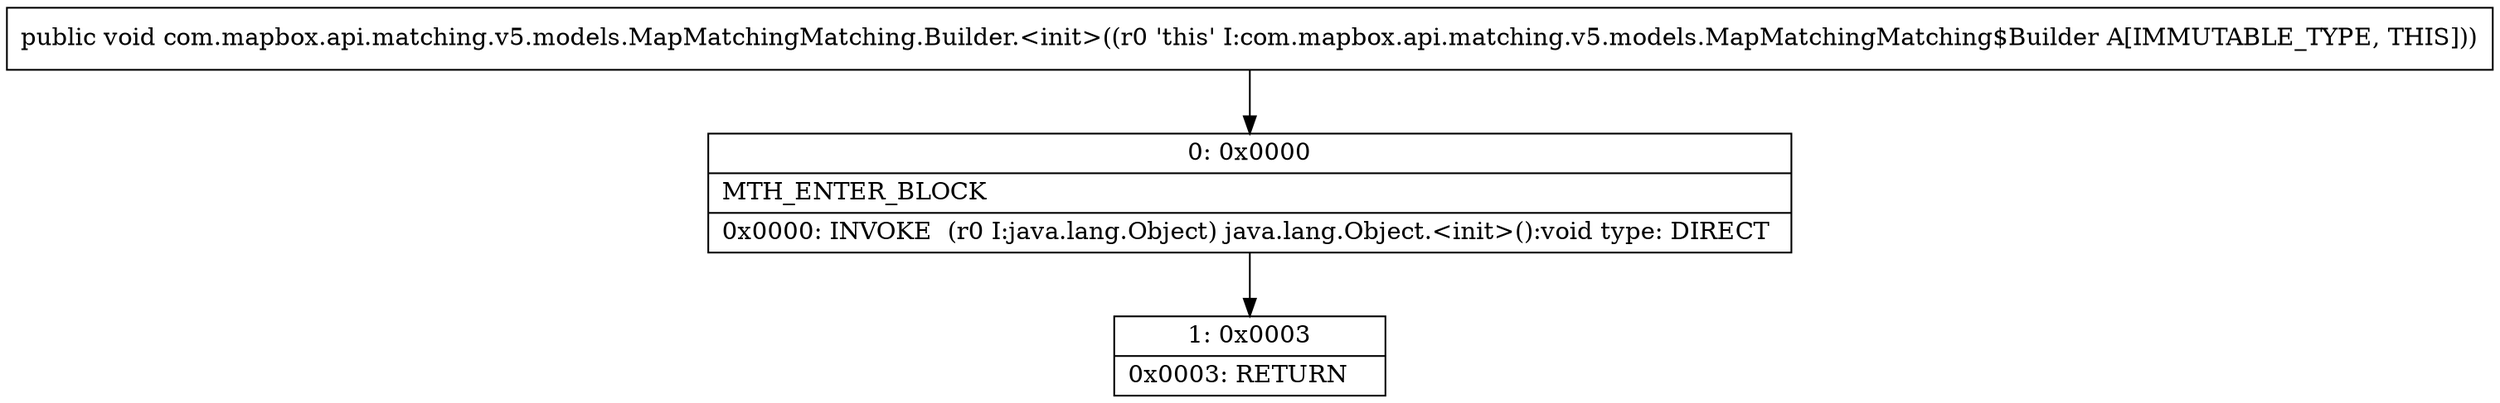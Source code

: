 digraph "CFG forcom.mapbox.api.matching.v5.models.MapMatchingMatching.Builder.\<init\>()V" {
Node_0 [shape=record,label="{0\:\ 0x0000|MTH_ENTER_BLOCK\l|0x0000: INVOKE  (r0 I:java.lang.Object) java.lang.Object.\<init\>():void type: DIRECT \l}"];
Node_1 [shape=record,label="{1\:\ 0x0003|0x0003: RETURN   \l}"];
MethodNode[shape=record,label="{public void com.mapbox.api.matching.v5.models.MapMatchingMatching.Builder.\<init\>((r0 'this' I:com.mapbox.api.matching.v5.models.MapMatchingMatching$Builder A[IMMUTABLE_TYPE, THIS])) }"];
MethodNode -> Node_0;
Node_0 -> Node_1;
}

